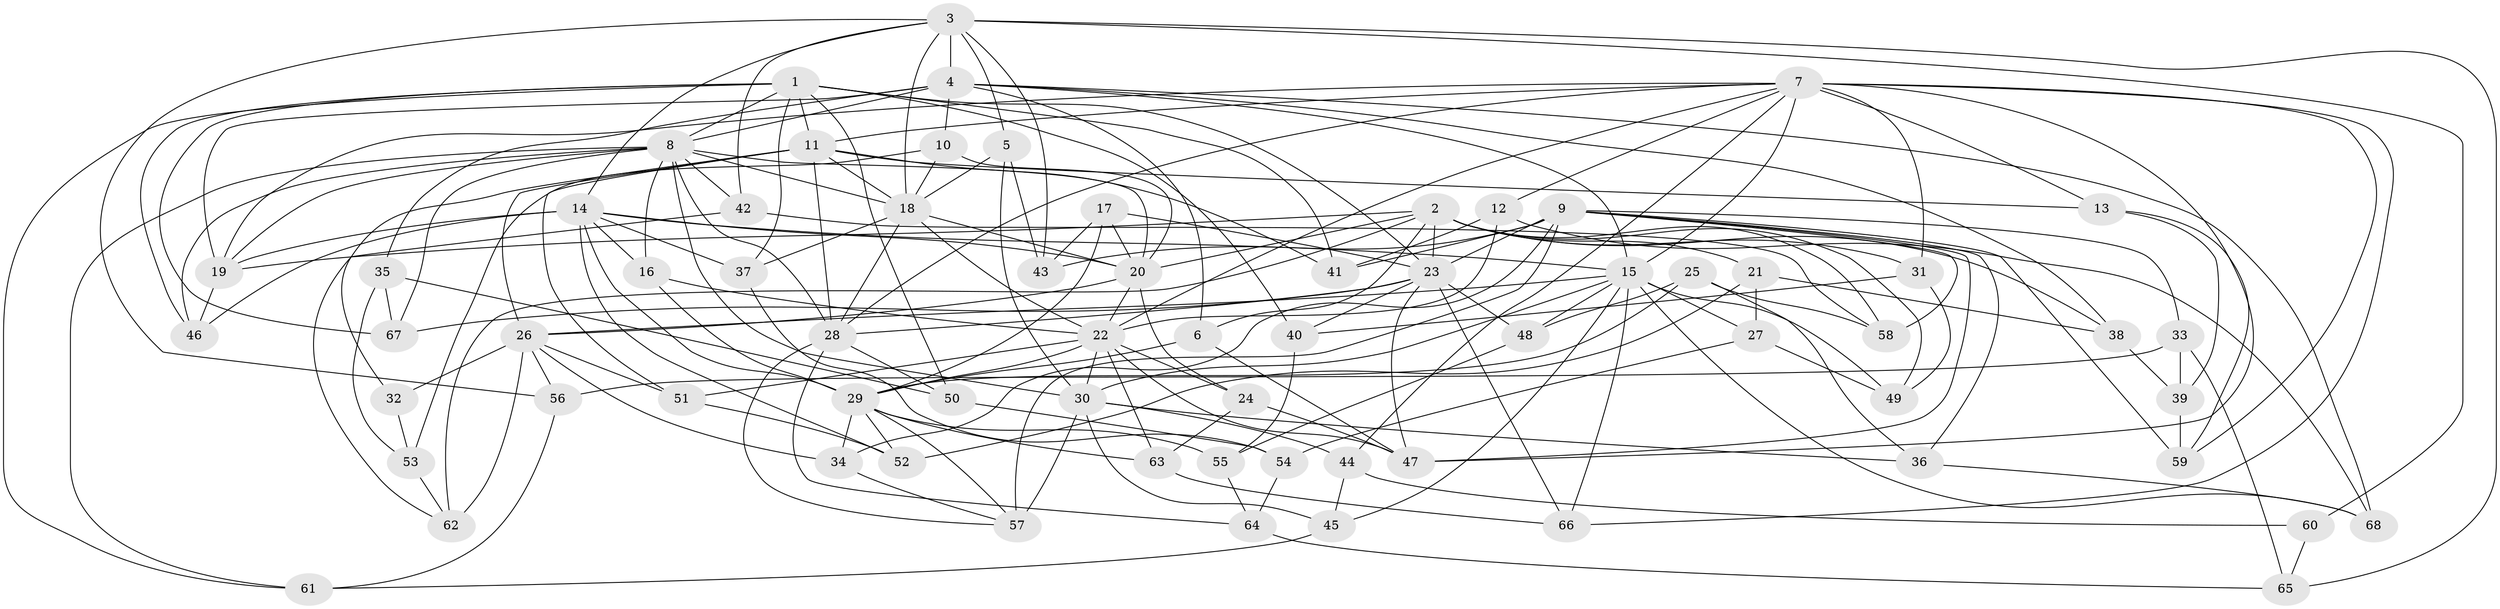 // original degree distribution, {4: 1.0}
// Generated by graph-tools (version 1.1) at 2025/37/03/09/25 02:37:52]
// undirected, 68 vertices, 189 edges
graph export_dot {
graph [start="1"]
  node [color=gray90,style=filled];
  1;
  2;
  3;
  4;
  5;
  6;
  7;
  8;
  9;
  10;
  11;
  12;
  13;
  14;
  15;
  16;
  17;
  18;
  19;
  20;
  21;
  22;
  23;
  24;
  25;
  26;
  27;
  28;
  29;
  30;
  31;
  32;
  33;
  34;
  35;
  36;
  37;
  38;
  39;
  40;
  41;
  42;
  43;
  44;
  45;
  46;
  47;
  48;
  49;
  50;
  51;
  52;
  53;
  54;
  55;
  56;
  57;
  58;
  59;
  60;
  61;
  62;
  63;
  64;
  65;
  66;
  67;
  68;
  1 -- 8 [weight=1.0];
  1 -- 11 [weight=1.0];
  1 -- 23 [weight=1.0];
  1 -- 37 [weight=1.0];
  1 -- 40 [weight=1.0];
  1 -- 41 [weight=1.0];
  1 -- 46 [weight=1.0];
  1 -- 50 [weight=1.0];
  1 -- 61 [weight=1.0];
  1 -- 67 [weight=1.0];
  2 -- 6 [weight=1.0];
  2 -- 19 [weight=1.0];
  2 -- 20 [weight=1.0];
  2 -- 21 [weight=1.0];
  2 -- 23 [weight=1.0];
  2 -- 31 [weight=1.0];
  2 -- 38 [weight=1.0];
  2 -- 49 [weight=1.0];
  2 -- 58 [weight=1.0];
  2 -- 62 [weight=1.0];
  3 -- 4 [weight=2.0];
  3 -- 5 [weight=1.0];
  3 -- 14 [weight=2.0];
  3 -- 18 [weight=1.0];
  3 -- 42 [weight=1.0];
  3 -- 43 [weight=1.0];
  3 -- 56 [weight=1.0];
  3 -- 60 [weight=2.0];
  3 -- 65 [weight=1.0];
  4 -- 6 [weight=1.0];
  4 -- 8 [weight=1.0];
  4 -- 10 [weight=1.0];
  4 -- 15 [weight=1.0];
  4 -- 19 [weight=1.0];
  4 -- 35 [weight=1.0];
  4 -- 38 [weight=1.0];
  4 -- 68 [weight=1.0];
  5 -- 18 [weight=1.0];
  5 -- 30 [weight=1.0];
  5 -- 43 [weight=1.0];
  6 -- 29 [weight=1.0];
  6 -- 47 [weight=1.0];
  7 -- 11 [weight=1.0];
  7 -- 12 [weight=1.0];
  7 -- 13 [weight=1.0];
  7 -- 15 [weight=1.0];
  7 -- 19 [weight=1.0];
  7 -- 22 [weight=1.0];
  7 -- 28 [weight=1.0];
  7 -- 31 [weight=1.0];
  7 -- 44 [weight=1.0];
  7 -- 47 [weight=1.0];
  7 -- 59 [weight=1.0];
  7 -- 66 [weight=1.0];
  8 -- 16 [weight=1.0];
  8 -- 18 [weight=1.0];
  8 -- 19 [weight=1.0];
  8 -- 20 [weight=1.0];
  8 -- 28 [weight=1.0];
  8 -- 30 [weight=1.0];
  8 -- 42 [weight=1.0];
  8 -- 46 [weight=1.0];
  8 -- 61 [weight=1.0];
  8 -- 67 [weight=1.0];
  9 -- 23 [weight=1.0];
  9 -- 33 [weight=1.0];
  9 -- 34 [weight=1.0];
  9 -- 36 [weight=1.0];
  9 -- 41 [weight=1.0];
  9 -- 43 [weight=1.0];
  9 -- 47 [weight=1.0];
  9 -- 57 [weight=1.0];
  9 -- 58 [weight=1.0];
  9 -- 59 [weight=1.0];
  10 -- 18 [weight=1.0];
  10 -- 20 [weight=1.0];
  10 -- 53 [weight=1.0];
  11 -- 13 [weight=1.0];
  11 -- 18 [weight=1.0];
  11 -- 26 [weight=3.0];
  11 -- 28 [weight=1.0];
  11 -- 32 [weight=2.0];
  11 -- 41 [weight=1.0];
  11 -- 51 [weight=1.0];
  12 -- 22 [weight=1.0];
  12 -- 41 [weight=1.0];
  12 -- 68 [weight=1.0];
  13 -- 39 [weight=1.0];
  13 -- 59 [weight=1.0];
  14 -- 15 [weight=1.0];
  14 -- 16 [weight=1.0];
  14 -- 19 [weight=1.0];
  14 -- 20 [weight=1.0];
  14 -- 29 [weight=1.0];
  14 -- 37 [weight=1.0];
  14 -- 46 [weight=1.0];
  14 -- 52 [weight=1.0];
  15 -- 26 [weight=1.0];
  15 -- 27 [weight=1.0];
  15 -- 30 [weight=2.0];
  15 -- 45 [weight=1.0];
  15 -- 48 [weight=1.0];
  15 -- 49 [weight=1.0];
  15 -- 66 [weight=1.0];
  15 -- 68 [weight=1.0];
  16 -- 22 [weight=1.0];
  16 -- 29 [weight=1.0];
  17 -- 20 [weight=1.0];
  17 -- 23 [weight=1.0];
  17 -- 29 [weight=1.0];
  17 -- 43 [weight=1.0];
  18 -- 20 [weight=2.0];
  18 -- 22 [weight=1.0];
  18 -- 28 [weight=1.0];
  18 -- 37 [weight=1.0];
  19 -- 46 [weight=1.0];
  20 -- 22 [weight=1.0];
  20 -- 24 [weight=1.0];
  20 -- 26 [weight=1.0];
  21 -- 27 [weight=1.0];
  21 -- 38 [weight=1.0];
  21 -- 52 [weight=1.0];
  22 -- 24 [weight=1.0];
  22 -- 29 [weight=2.0];
  22 -- 30 [weight=1.0];
  22 -- 47 [weight=1.0];
  22 -- 51 [weight=1.0];
  22 -- 63 [weight=1.0];
  23 -- 28 [weight=1.0];
  23 -- 40 [weight=1.0];
  23 -- 47 [weight=1.0];
  23 -- 48 [weight=1.0];
  23 -- 66 [weight=1.0];
  23 -- 67 [weight=1.0];
  24 -- 47 [weight=1.0];
  24 -- 63 [weight=1.0];
  25 -- 29 [weight=1.0];
  25 -- 36 [weight=1.0];
  25 -- 48 [weight=1.0];
  25 -- 58 [weight=1.0];
  26 -- 32 [weight=1.0];
  26 -- 34 [weight=1.0];
  26 -- 51 [weight=1.0];
  26 -- 56 [weight=1.0];
  26 -- 62 [weight=1.0];
  27 -- 49 [weight=1.0];
  27 -- 54 [weight=1.0];
  28 -- 50 [weight=1.0];
  28 -- 57 [weight=1.0];
  28 -- 64 [weight=1.0];
  29 -- 34 [weight=1.0];
  29 -- 52 [weight=1.0];
  29 -- 55 [weight=1.0];
  29 -- 57 [weight=1.0];
  29 -- 63 [weight=1.0];
  30 -- 36 [weight=1.0];
  30 -- 44 [weight=1.0];
  30 -- 45 [weight=1.0];
  30 -- 57 [weight=2.0];
  31 -- 40 [weight=1.0];
  31 -- 49 [weight=1.0];
  32 -- 53 [weight=1.0];
  33 -- 39 [weight=1.0];
  33 -- 56 [weight=1.0];
  33 -- 65 [weight=1.0];
  34 -- 57 [weight=1.0];
  35 -- 50 [weight=1.0];
  35 -- 53 [weight=1.0];
  35 -- 67 [weight=1.0];
  36 -- 68 [weight=1.0];
  37 -- 54 [weight=1.0];
  38 -- 39 [weight=1.0];
  39 -- 59 [weight=1.0];
  40 -- 55 [weight=1.0];
  42 -- 58 [weight=1.0];
  42 -- 62 [weight=1.0];
  44 -- 45 [weight=1.0];
  44 -- 60 [weight=1.0];
  45 -- 61 [weight=1.0];
  48 -- 55 [weight=1.0];
  50 -- 54 [weight=1.0];
  51 -- 52 [weight=1.0];
  53 -- 62 [weight=1.0];
  54 -- 64 [weight=1.0];
  55 -- 64 [weight=1.0];
  56 -- 61 [weight=1.0];
  60 -- 65 [weight=1.0];
  63 -- 66 [weight=1.0];
  64 -- 65 [weight=1.0];
}
